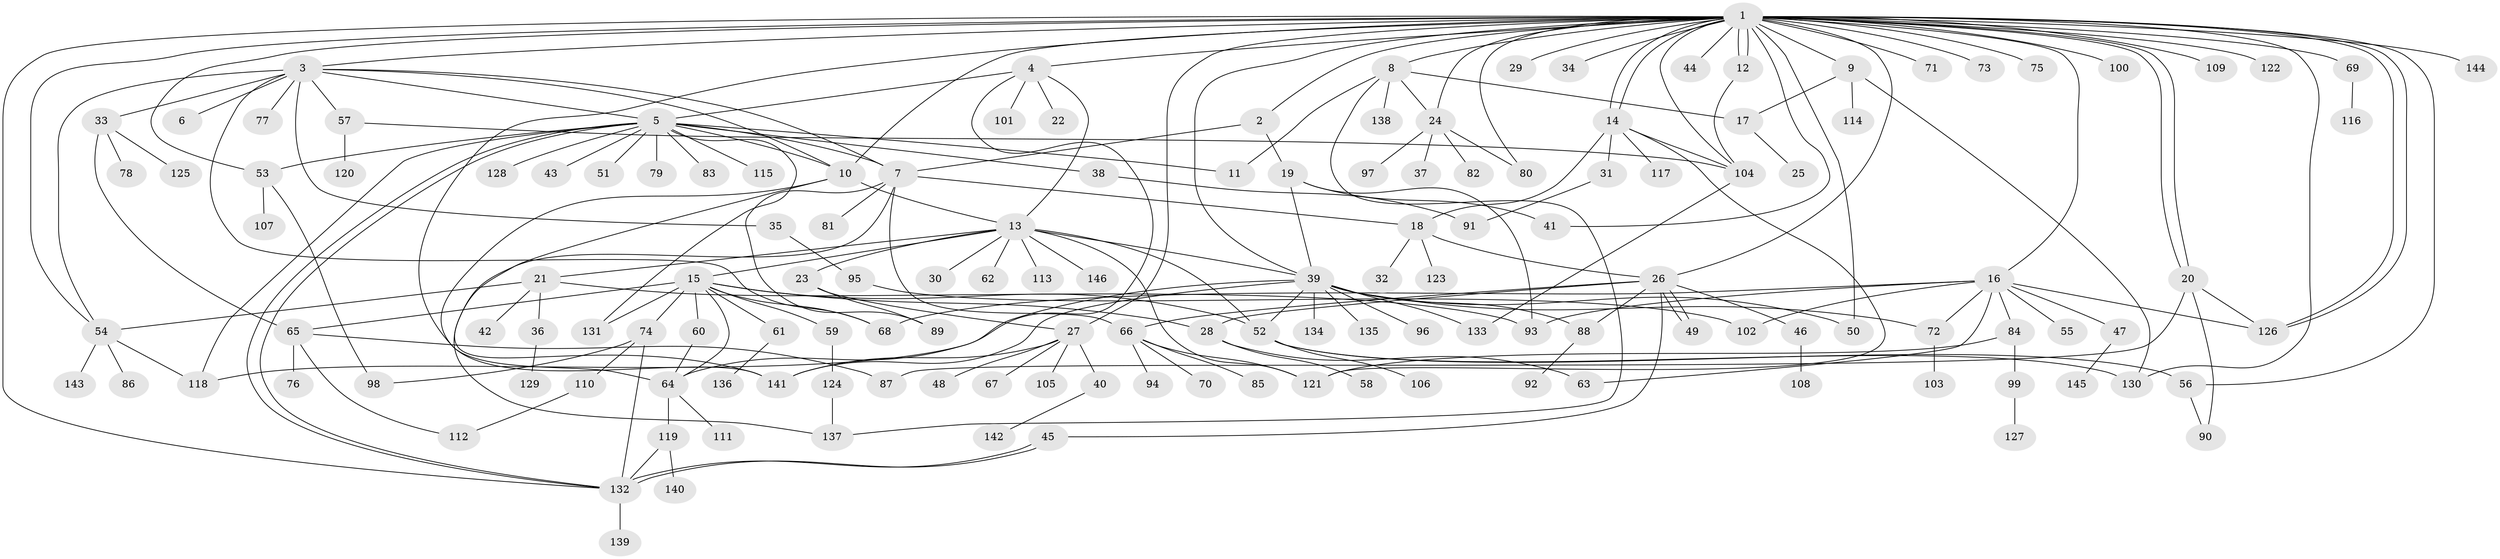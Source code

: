 // coarse degree distribution, {19: 0.016666666666666666, 5: 0.15, 8: 0.05, 14: 0.016666666666666666, 3: 0.1, 7: 0.05, 10: 0.016666666666666666, 2: 0.16666666666666666, 4: 0.16666666666666666, 6: 0.016666666666666666, 1: 0.23333333333333334, 9: 0.016666666666666666}
// Generated by graph-tools (version 1.1) at 2025/50/03/04/25 22:50:39]
// undirected, 146 vertices, 218 edges
graph export_dot {
  node [color=gray90,style=filled];
  1;
  2;
  3;
  4;
  5;
  6;
  7;
  8;
  9;
  10;
  11;
  12;
  13;
  14;
  15;
  16;
  17;
  18;
  19;
  20;
  21;
  22;
  23;
  24;
  25;
  26;
  27;
  28;
  29;
  30;
  31;
  32;
  33;
  34;
  35;
  36;
  37;
  38;
  39;
  40;
  41;
  42;
  43;
  44;
  45;
  46;
  47;
  48;
  49;
  50;
  51;
  52;
  53;
  54;
  55;
  56;
  57;
  58;
  59;
  60;
  61;
  62;
  63;
  64;
  65;
  66;
  67;
  68;
  69;
  70;
  71;
  72;
  73;
  74;
  75;
  76;
  77;
  78;
  79;
  80;
  81;
  82;
  83;
  84;
  85;
  86;
  87;
  88;
  89;
  90;
  91;
  92;
  93;
  94;
  95;
  96;
  97;
  98;
  99;
  100;
  101;
  102;
  103;
  104;
  105;
  106;
  107;
  108;
  109;
  110;
  111;
  112;
  113;
  114;
  115;
  116;
  117;
  118;
  119;
  120;
  121;
  122;
  123;
  124;
  125;
  126;
  127;
  128;
  129;
  130;
  131;
  132;
  133;
  134;
  135;
  136;
  137;
  138;
  139;
  140;
  141;
  142;
  143;
  144;
  145;
  146;
  1 -- 2;
  1 -- 3;
  1 -- 4;
  1 -- 8;
  1 -- 9;
  1 -- 10;
  1 -- 12;
  1 -- 12;
  1 -- 14;
  1 -- 14;
  1 -- 16;
  1 -- 20;
  1 -- 20;
  1 -- 24;
  1 -- 26;
  1 -- 27;
  1 -- 29;
  1 -- 34;
  1 -- 39;
  1 -- 41;
  1 -- 44;
  1 -- 50;
  1 -- 53;
  1 -- 54;
  1 -- 56;
  1 -- 69;
  1 -- 71;
  1 -- 73;
  1 -- 75;
  1 -- 80;
  1 -- 100;
  1 -- 104;
  1 -- 109;
  1 -- 122;
  1 -- 126;
  1 -- 126;
  1 -- 130;
  1 -- 132;
  1 -- 141;
  1 -- 144;
  2 -- 7;
  2 -- 19;
  3 -- 5;
  3 -- 6;
  3 -- 7;
  3 -- 10;
  3 -- 33;
  3 -- 35;
  3 -- 54;
  3 -- 57;
  3 -- 68;
  3 -- 77;
  4 -- 5;
  4 -- 13;
  4 -- 22;
  4 -- 64;
  4 -- 101;
  5 -- 7;
  5 -- 10;
  5 -- 11;
  5 -- 38;
  5 -- 43;
  5 -- 51;
  5 -- 53;
  5 -- 79;
  5 -- 83;
  5 -- 115;
  5 -- 118;
  5 -- 128;
  5 -- 131;
  5 -- 132;
  5 -- 132;
  7 -- 18;
  7 -- 66;
  7 -- 81;
  7 -- 89;
  7 -- 137;
  8 -- 11;
  8 -- 17;
  8 -- 24;
  8 -- 137;
  8 -- 138;
  9 -- 17;
  9 -- 114;
  9 -- 130;
  10 -- 13;
  10 -- 64;
  10 -- 141;
  12 -- 104;
  13 -- 15;
  13 -- 21;
  13 -- 23;
  13 -- 30;
  13 -- 39;
  13 -- 52;
  13 -- 62;
  13 -- 113;
  13 -- 121;
  13 -- 146;
  14 -- 18;
  14 -- 31;
  14 -- 104;
  14 -- 117;
  14 -- 121;
  15 -- 28;
  15 -- 52;
  15 -- 59;
  15 -- 60;
  15 -- 61;
  15 -- 64;
  15 -- 65;
  15 -- 68;
  15 -- 74;
  15 -- 131;
  16 -- 47;
  16 -- 55;
  16 -- 63;
  16 -- 68;
  16 -- 72;
  16 -- 84;
  16 -- 93;
  16 -- 102;
  16 -- 126;
  17 -- 25;
  18 -- 26;
  18 -- 32;
  18 -- 123;
  19 -- 39;
  19 -- 41;
  19 -- 93;
  20 -- 87;
  20 -- 90;
  20 -- 126;
  21 -- 36;
  21 -- 42;
  21 -- 54;
  21 -- 93;
  23 -- 27;
  23 -- 89;
  24 -- 37;
  24 -- 80;
  24 -- 82;
  24 -- 97;
  26 -- 28;
  26 -- 45;
  26 -- 46;
  26 -- 49;
  26 -- 49;
  26 -- 66;
  26 -- 88;
  27 -- 40;
  27 -- 48;
  27 -- 67;
  27 -- 105;
  27 -- 141;
  28 -- 58;
  28 -- 63;
  31 -- 91;
  33 -- 65;
  33 -- 78;
  33 -- 125;
  35 -- 95;
  36 -- 129;
  38 -- 91;
  39 -- 50;
  39 -- 52;
  39 -- 72;
  39 -- 88;
  39 -- 96;
  39 -- 118;
  39 -- 133;
  39 -- 134;
  39 -- 135;
  39 -- 141;
  40 -- 142;
  45 -- 132;
  45 -- 132;
  46 -- 108;
  47 -- 145;
  52 -- 56;
  52 -- 106;
  52 -- 130;
  53 -- 98;
  53 -- 107;
  54 -- 86;
  54 -- 118;
  54 -- 143;
  56 -- 90;
  57 -- 104;
  57 -- 120;
  59 -- 124;
  60 -- 64;
  61 -- 136;
  64 -- 111;
  64 -- 119;
  65 -- 76;
  65 -- 87;
  65 -- 112;
  66 -- 70;
  66 -- 85;
  66 -- 94;
  66 -- 121;
  69 -- 116;
  72 -- 103;
  74 -- 98;
  74 -- 110;
  74 -- 132;
  84 -- 99;
  84 -- 121;
  88 -- 92;
  95 -- 102;
  99 -- 127;
  104 -- 133;
  110 -- 112;
  119 -- 132;
  119 -- 140;
  124 -- 137;
  132 -- 139;
}
